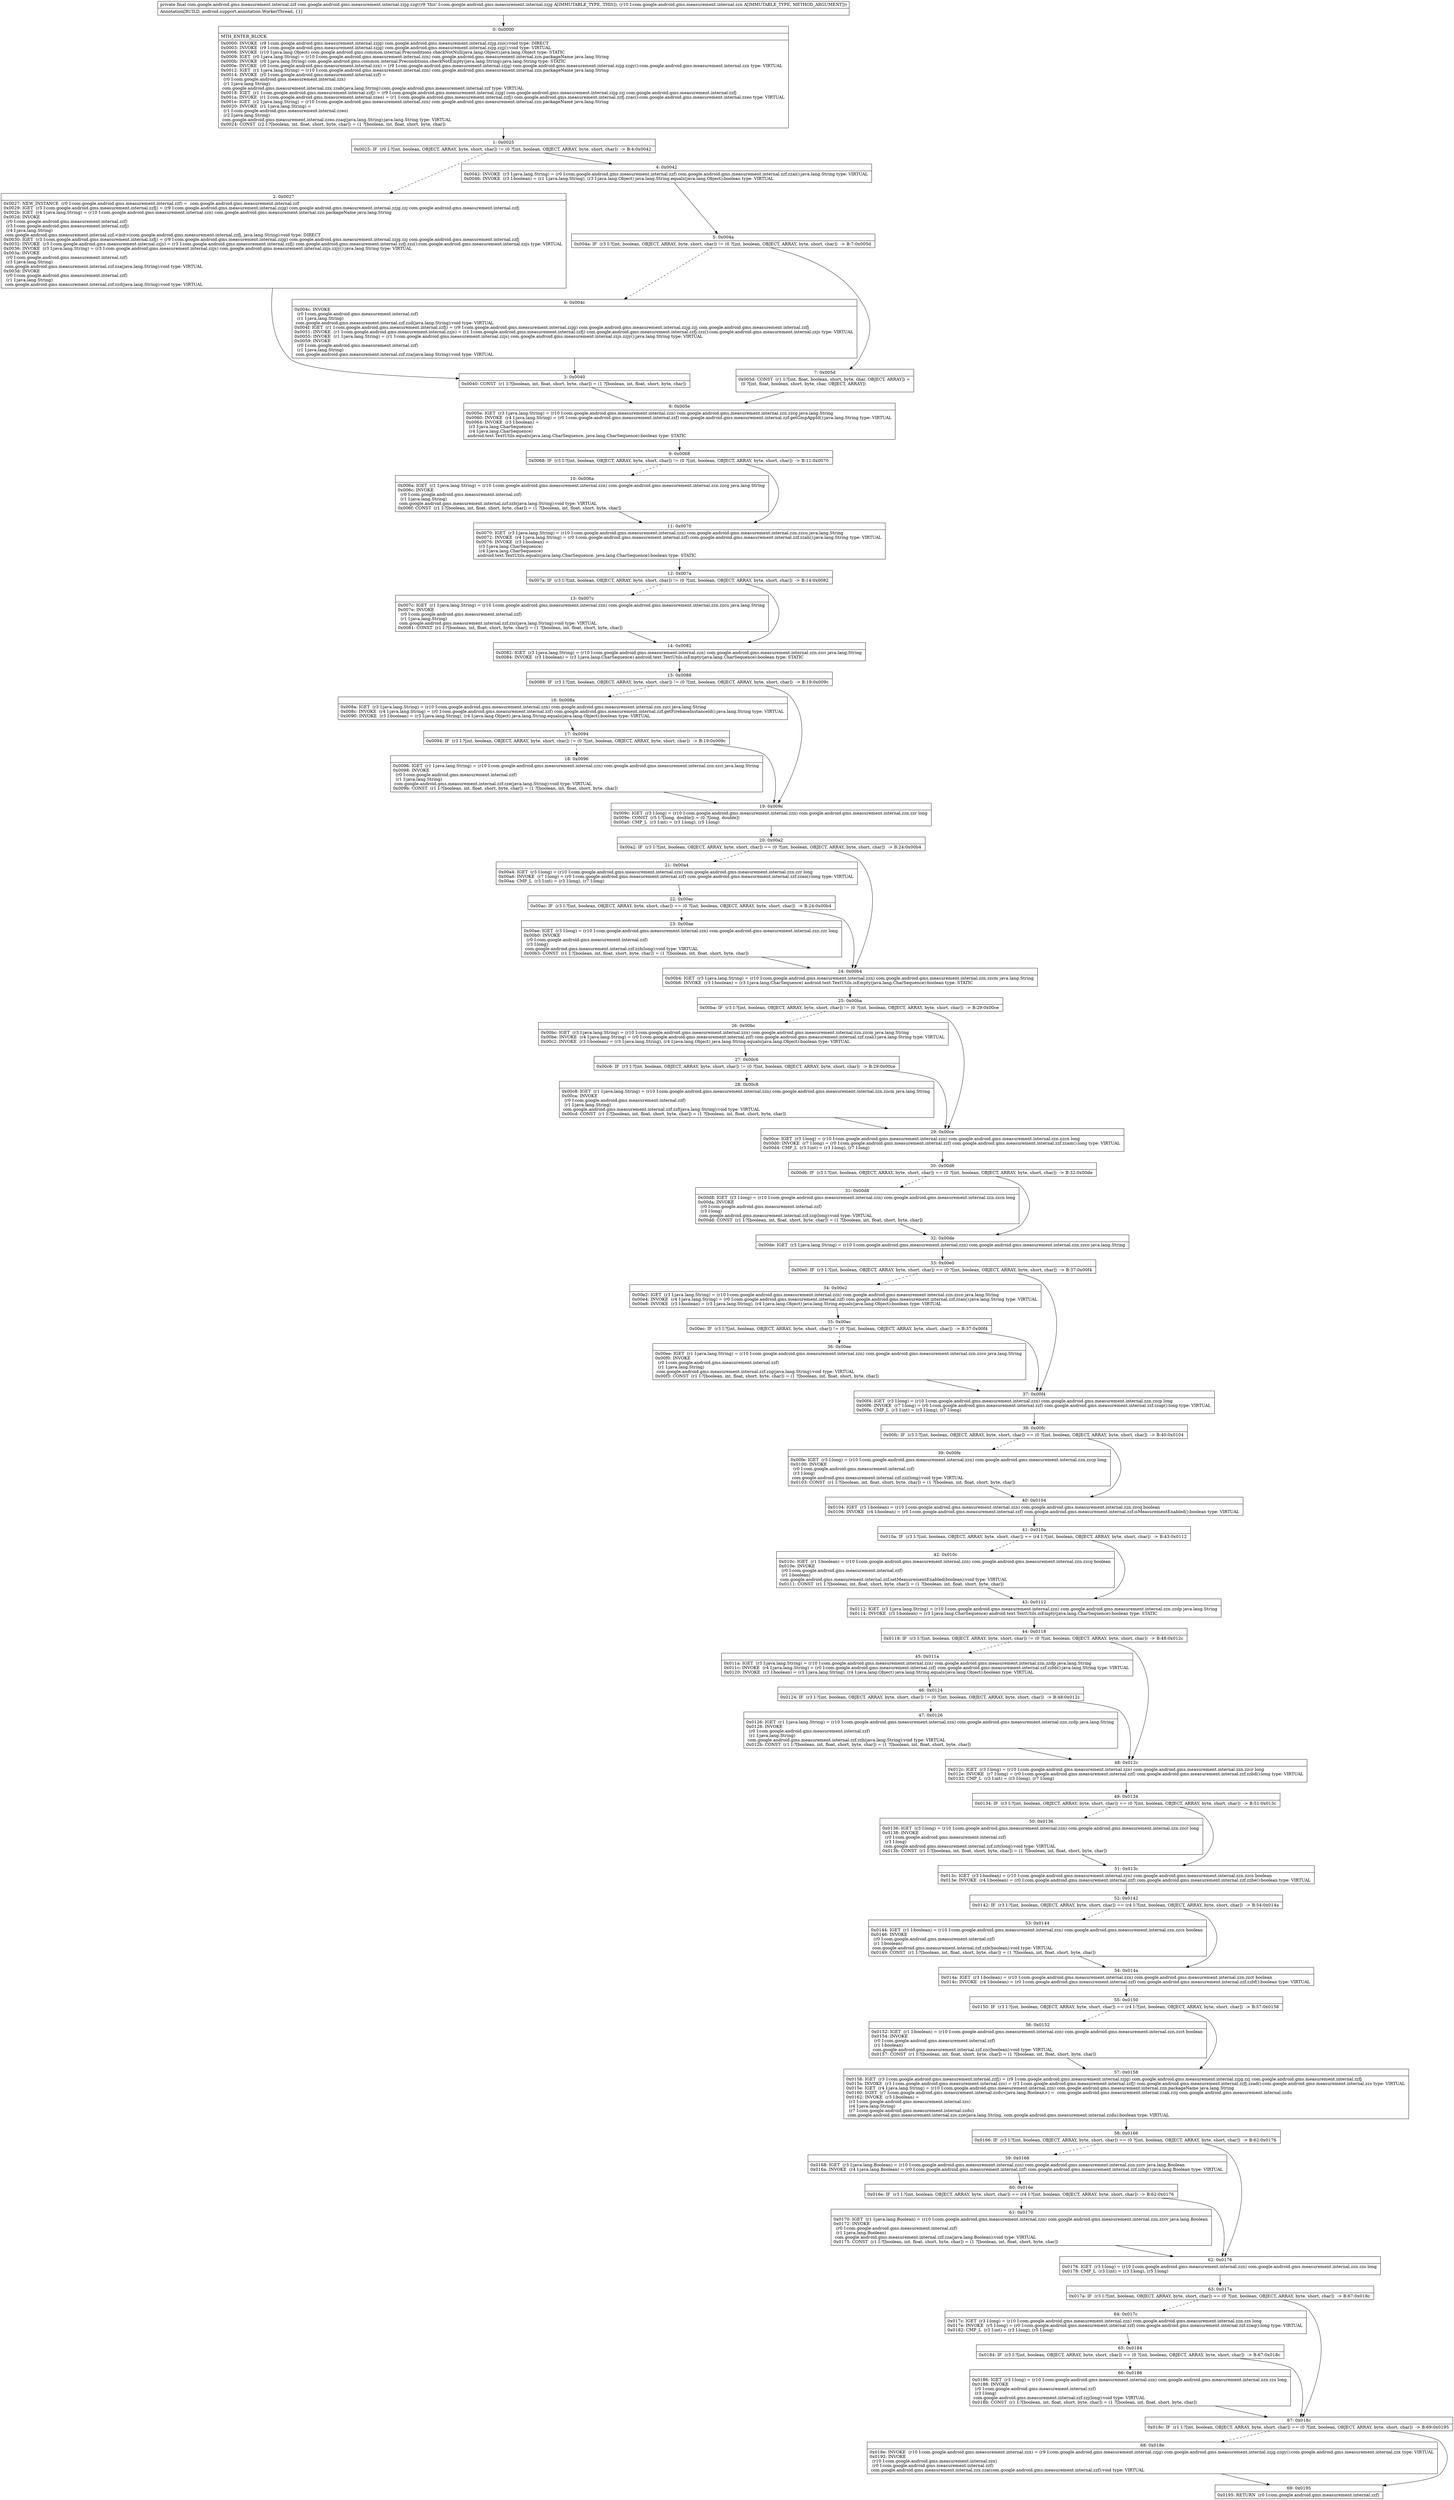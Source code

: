 digraph "CFG forcom.google.android.gms.measurement.internal.zzjg.zzg(Lcom\/google\/android\/gms\/measurement\/internal\/zzn;)Lcom\/google\/android\/gms\/measurement\/internal\/zzf;" {
Node_0 [shape=record,label="{0\:\ 0x0000|MTH_ENTER_BLOCK\l|0x0000: INVOKE  (r9 I:com.google.android.gms.measurement.internal.zzjg) com.google.android.gms.measurement.internal.zzjg.zzo():void type: DIRECT \l0x0003: INVOKE  (r9 I:com.google.android.gms.measurement.internal.zzjg) com.google.android.gms.measurement.internal.zzjg.zzjj():void type: VIRTUAL \l0x0006: INVOKE  (r10 I:java.lang.Object) com.google.android.gms.common.internal.Preconditions.checkNotNull(java.lang.Object):java.lang.Object type: STATIC \l0x0009: IGET  (r0 I:java.lang.String) = (r10 I:com.google.android.gms.measurement.internal.zzn) com.google.android.gms.measurement.internal.zzn.packageName java.lang.String \l0x000b: INVOKE  (r0 I:java.lang.String) com.google.android.gms.common.internal.Preconditions.checkNotEmpty(java.lang.String):java.lang.String type: STATIC \l0x000e: INVOKE  (r0 I:com.google.android.gms.measurement.internal.zzx) = (r9 I:com.google.android.gms.measurement.internal.zzjg) com.google.android.gms.measurement.internal.zzjg.zzgy():com.google.android.gms.measurement.internal.zzx type: VIRTUAL \l0x0012: IGET  (r1 I:java.lang.String) = (r10 I:com.google.android.gms.measurement.internal.zzn) com.google.android.gms.measurement.internal.zzn.packageName java.lang.String \l0x0014: INVOKE  (r0 I:com.google.android.gms.measurement.internal.zzf) = \l  (r0 I:com.google.android.gms.measurement.internal.zzx)\l  (r1 I:java.lang.String)\l com.google.android.gms.measurement.internal.zzx.zzab(java.lang.String):com.google.android.gms.measurement.internal.zzf type: VIRTUAL \l0x0018: IGET  (r1 I:com.google.android.gms.measurement.internal.zzfj) = (r9 I:com.google.android.gms.measurement.internal.zzjg) com.google.android.gms.measurement.internal.zzjg.zzj com.google.android.gms.measurement.internal.zzfj \l0x001a: INVOKE  (r1 I:com.google.android.gms.measurement.internal.zzeo) = (r1 I:com.google.android.gms.measurement.internal.zzfj) com.google.android.gms.measurement.internal.zzfj.zzac():com.google.android.gms.measurement.internal.zzeo type: VIRTUAL \l0x001e: IGET  (r2 I:java.lang.String) = (r10 I:com.google.android.gms.measurement.internal.zzn) com.google.android.gms.measurement.internal.zzn.packageName java.lang.String \l0x0020: INVOKE  (r1 I:java.lang.String) = \l  (r1 I:com.google.android.gms.measurement.internal.zzeo)\l  (r2 I:java.lang.String)\l com.google.android.gms.measurement.internal.zzeo.zzaq(java.lang.String):java.lang.String type: VIRTUAL \l0x0024: CONST  (r2 I:?[boolean, int, float, short, byte, char]) = (1 ?[boolean, int, float, short, byte, char]) \l}"];
Node_1 [shape=record,label="{1\:\ 0x0025|0x0025: IF  (r0 I:?[int, boolean, OBJECT, ARRAY, byte, short, char]) != (0 ?[int, boolean, OBJECT, ARRAY, byte, short, char])  \-\> B:4:0x0042 \l}"];
Node_2 [shape=record,label="{2\:\ 0x0027|0x0027: NEW_INSTANCE  (r0 I:com.google.android.gms.measurement.internal.zzf) =  com.google.android.gms.measurement.internal.zzf \l0x0029: IGET  (r3 I:com.google.android.gms.measurement.internal.zzfj) = (r9 I:com.google.android.gms.measurement.internal.zzjg) com.google.android.gms.measurement.internal.zzjg.zzj com.google.android.gms.measurement.internal.zzfj \l0x002b: IGET  (r4 I:java.lang.String) = (r10 I:com.google.android.gms.measurement.internal.zzn) com.google.android.gms.measurement.internal.zzn.packageName java.lang.String \l0x002d: INVOKE  \l  (r0 I:com.google.android.gms.measurement.internal.zzf)\l  (r3 I:com.google.android.gms.measurement.internal.zzfj)\l  (r4 I:java.lang.String)\l com.google.android.gms.measurement.internal.zzf.\<init\>(com.google.android.gms.measurement.internal.zzfj, java.lang.String):void type: DIRECT \l0x0030: IGET  (r3 I:com.google.android.gms.measurement.internal.zzfj) = (r9 I:com.google.android.gms.measurement.internal.zzjg) com.google.android.gms.measurement.internal.zzjg.zzj com.google.android.gms.measurement.internal.zzfj \l0x0032: INVOKE  (r3 I:com.google.android.gms.measurement.internal.zzjs) = (r3 I:com.google.android.gms.measurement.internal.zzfj) com.google.android.gms.measurement.internal.zzfj.zzz():com.google.android.gms.measurement.internal.zzjs type: VIRTUAL \l0x0036: INVOKE  (r3 I:java.lang.String) = (r3 I:com.google.android.gms.measurement.internal.zzjs) com.google.android.gms.measurement.internal.zzjs.zzjy():java.lang.String type: VIRTUAL \l0x003a: INVOKE  \l  (r0 I:com.google.android.gms.measurement.internal.zzf)\l  (r3 I:java.lang.String)\l com.google.android.gms.measurement.internal.zzf.zza(java.lang.String):void type: VIRTUAL \l0x003d: INVOKE  \l  (r0 I:com.google.android.gms.measurement.internal.zzf)\l  (r1 I:java.lang.String)\l com.google.android.gms.measurement.internal.zzf.zzd(java.lang.String):void type: VIRTUAL \l}"];
Node_3 [shape=record,label="{3\:\ 0x0040|0x0040: CONST  (r1 I:?[boolean, int, float, short, byte, char]) = (1 ?[boolean, int, float, short, byte, char]) \l}"];
Node_4 [shape=record,label="{4\:\ 0x0042|0x0042: INVOKE  (r3 I:java.lang.String) = (r0 I:com.google.android.gms.measurement.internal.zzf) com.google.android.gms.measurement.internal.zzf.zzai():java.lang.String type: VIRTUAL \l0x0046: INVOKE  (r3 I:boolean) = (r1 I:java.lang.String), (r3 I:java.lang.Object) java.lang.String.equals(java.lang.Object):boolean type: VIRTUAL \l}"];
Node_5 [shape=record,label="{5\:\ 0x004a|0x004a: IF  (r3 I:?[int, boolean, OBJECT, ARRAY, byte, short, char]) != (0 ?[int, boolean, OBJECT, ARRAY, byte, short, char])  \-\> B:7:0x005d \l}"];
Node_6 [shape=record,label="{6\:\ 0x004c|0x004c: INVOKE  \l  (r0 I:com.google.android.gms.measurement.internal.zzf)\l  (r1 I:java.lang.String)\l com.google.android.gms.measurement.internal.zzf.zzd(java.lang.String):void type: VIRTUAL \l0x004f: IGET  (r1 I:com.google.android.gms.measurement.internal.zzfj) = (r9 I:com.google.android.gms.measurement.internal.zzjg) com.google.android.gms.measurement.internal.zzjg.zzj com.google.android.gms.measurement.internal.zzfj \l0x0051: INVOKE  (r1 I:com.google.android.gms.measurement.internal.zzjs) = (r1 I:com.google.android.gms.measurement.internal.zzfj) com.google.android.gms.measurement.internal.zzfj.zzz():com.google.android.gms.measurement.internal.zzjs type: VIRTUAL \l0x0055: INVOKE  (r1 I:java.lang.String) = (r1 I:com.google.android.gms.measurement.internal.zzjs) com.google.android.gms.measurement.internal.zzjs.zzjy():java.lang.String type: VIRTUAL \l0x0059: INVOKE  \l  (r0 I:com.google.android.gms.measurement.internal.zzf)\l  (r1 I:java.lang.String)\l com.google.android.gms.measurement.internal.zzf.zza(java.lang.String):void type: VIRTUAL \l}"];
Node_7 [shape=record,label="{7\:\ 0x005d|0x005d: CONST  (r1 I:?[int, float, boolean, short, byte, char, OBJECT, ARRAY]) = \l  (0 ?[int, float, boolean, short, byte, char, OBJECT, ARRAY])\l \l}"];
Node_8 [shape=record,label="{8\:\ 0x005e|0x005e: IGET  (r3 I:java.lang.String) = (r10 I:com.google.android.gms.measurement.internal.zzn) com.google.android.gms.measurement.internal.zzn.zzcg java.lang.String \l0x0060: INVOKE  (r4 I:java.lang.String) = (r0 I:com.google.android.gms.measurement.internal.zzf) com.google.android.gms.measurement.internal.zzf.getGmpAppId():java.lang.String type: VIRTUAL \l0x0064: INVOKE  (r3 I:boolean) = \l  (r3 I:java.lang.CharSequence)\l  (r4 I:java.lang.CharSequence)\l android.text.TextUtils.equals(java.lang.CharSequence, java.lang.CharSequence):boolean type: STATIC \l}"];
Node_9 [shape=record,label="{9\:\ 0x0068|0x0068: IF  (r3 I:?[int, boolean, OBJECT, ARRAY, byte, short, char]) != (0 ?[int, boolean, OBJECT, ARRAY, byte, short, char])  \-\> B:11:0x0070 \l}"];
Node_10 [shape=record,label="{10\:\ 0x006a|0x006a: IGET  (r1 I:java.lang.String) = (r10 I:com.google.android.gms.measurement.internal.zzn) com.google.android.gms.measurement.internal.zzn.zzcg java.lang.String \l0x006c: INVOKE  \l  (r0 I:com.google.android.gms.measurement.internal.zzf)\l  (r1 I:java.lang.String)\l com.google.android.gms.measurement.internal.zzf.zzb(java.lang.String):void type: VIRTUAL \l0x006f: CONST  (r1 I:?[boolean, int, float, short, byte, char]) = (1 ?[boolean, int, float, short, byte, char]) \l}"];
Node_11 [shape=record,label="{11\:\ 0x0070|0x0070: IGET  (r3 I:java.lang.String) = (r10 I:com.google.android.gms.measurement.internal.zzn) com.google.android.gms.measurement.internal.zzn.zzcu java.lang.String \l0x0072: INVOKE  (r4 I:java.lang.String) = (r0 I:com.google.android.gms.measurement.internal.zzf) com.google.android.gms.measurement.internal.zzf.zzah():java.lang.String type: VIRTUAL \l0x0076: INVOKE  (r3 I:boolean) = \l  (r3 I:java.lang.CharSequence)\l  (r4 I:java.lang.CharSequence)\l android.text.TextUtils.equals(java.lang.CharSequence, java.lang.CharSequence):boolean type: STATIC \l}"];
Node_12 [shape=record,label="{12\:\ 0x007a|0x007a: IF  (r3 I:?[int, boolean, OBJECT, ARRAY, byte, short, char]) != (0 ?[int, boolean, OBJECT, ARRAY, byte, short, char])  \-\> B:14:0x0082 \l}"];
Node_13 [shape=record,label="{13\:\ 0x007c|0x007c: IGET  (r1 I:java.lang.String) = (r10 I:com.google.android.gms.measurement.internal.zzn) com.google.android.gms.measurement.internal.zzn.zzcu java.lang.String \l0x007e: INVOKE  \l  (r0 I:com.google.android.gms.measurement.internal.zzf)\l  (r1 I:java.lang.String)\l com.google.android.gms.measurement.internal.zzf.zzc(java.lang.String):void type: VIRTUAL \l0x0081: CONST  (r1 I:?[boolean, int, float, short, byte, char]) = (1 ?[boolean, int, float, short, byte, char]) \l}"];
Node_14 [shape=record,label="{14\:\ 0x0082|0x0082: IGET  (r3 I:java.lang.String) = (r10 I:com.google.android.gms.measurement.internal.zzn) com.google.android.gms.measurement.internal.zzn.zzci java.lang.String \l0x0084: INVOKE  (r3 I:boolean) = (r3 I:java.lang.CharSequence) android.text.TextUtils.isEmpty(java.lang.CharSequence):boolean type: STATIC \l}"];
Node_15 [shape=record,label="{15\:\ 0x0088|0x0088: IF  (r3 I:?[int, boolean, OBJECT, ARRAY, byte, short, char]) != (0 ?[int, boolean, OBJECT, ARRAY, byte, short, char])  \-\> B:19:0x009c \l}"];
Node_16 [shape=record,label="{16\:\ 0x008a|0x008a: IGET  (r3 I:java.lang.String) = (r10 I:com.google.android.gms.measurement.internal.zzn) com.google.android.gms.measurement.internal.zzn.zzci java.lang.String \l0x008c: INVOKE  (r4 I:java.lang.String) = (r0 I:com.google.android.gms.measurement.internal.zzf) com.google.android.gms.measurement.internal.zzf.getFirebaseInstanceId():java.lang.String type: VIRTUAL \l0x0090: INVOKE  (r3 I:boolean) = (r3 I:java.lang.String), (r4 I:java.lang.Object) java.lang.String.equals(java.lang.Object):boolean type: VIRTUAL \l}"];
Node_17 [shape=record,label="{17\:\ 0x0094|0x0094: IF  (r3 I:?[int, boolean, OBJECT, ARRAY, byte, short, char]) != (0 ?[int, boolean, OBJECT, ARRAY, byte, short, char])  \-\> B:19:0x009c \l}"];
Node_18 [shape=record,label="{18\:\ 0x0096|0x0096: IGET  (r1 I:java.lang.String) = (r10 I:com.google.android.gms.measurement.internal.zzn) com.google.android.gms.measurement.internal.zzn.zzci java.lang.String \l0x0098: INVOKE  \l  (r0 I:com.google.android.gms.measurement.internal.zzf)\l  (r1 I:java.lang.String)\l com.google.android.gms.measurement.internal.zzf.zze(java.lang.String):void type: VIRTUAL \l0x009b: CONST  (r1 I:?[boolean, int, float, short, byte, char]) = (1 ?[boolean, int, float, short, byte, char]) \l}"];
Node_19 [shape=record,label="{19\:\ 0x009c|0x009c: IGET  (r3 I:long) = (r10 I:com.google.android.gms.measurement.internal.zzn) com.google.android.gms.measurement.internal.zzn.zzr long \l0x009e: CONST  (r5 I:?[long, double]) = (0 ?[long, double]) \l0x00a0: CMP_L  (r3 I:int) = (r3 I:long), (r5 I:long) \l}"];
Node_20 [shape=record,label="{20\:\ 0x00a2|0x00a2: IF  (r3 I:?[int, boolean, OBJECT, ARRAY, byte, short, char]) == (0 ?[int, boolean, OBJECT, ARRAY, byte, short, char])  \-\> B:24:0x00b4 \l}"];
Node_21 [shape=record,label="{21\:\ 0x00a4|0x00a4: IGET  (r3 I:long) = (r10 I:com.google.android.gms.measurement.internal.zzn) com.google.android.gms.measurement.internal.zzn.zzr long \l0x00a6: INVOKE  (r7 I:long) = (r0 I:com.google.android.gms.measurement.internal.zzf) com.google.android.gms.measurement.internal.zzf.zzao():long type: VIRTUAL \l0x00aa: CMP_L  (r3 I:int) = (r3 I:long), (r7 I:long) \l}"];
Node_22 [shape=record,label="{22\:\ 0x00ac|0x00ac: IF  (r3 I:?[int, boolean, OBJECT, ARRAY, byte, short, char]) == (0 ?[int, boolean, OBJECT, ARRAY, byte, short, char])  \-\> B:24:0x00b4 \l}"];
Node_23 [shape=record,label="{23\:\ 0x00ae|0x00ae: IGET  (r3 I:long) = (r10 I:com.google.android.gms.measurement.internal.zzn) com.google.android.gms.measurement.internal.zzn.zzr long \l0x00b0: INVOKE  \l  (r0 I:com.google.android.gms.measurement.internal.zzf)\l  (r3 I:long)\l com.google.android.gms.measurement.internal.zzf.zzh(long):void type: VIRTUAL \l0x00b3: CONST  (r1 I:?[boolean, int, float, short, byte, char]) = (1 ?[boolean, int, float, short, byte, char]) \l}"];
Node_24 [shape=record,label="{24\:\ 0x00b4|0x00b4: IGET  (r3 I:java.lang.String) = (r10 I:com.google.android.gms.measurement.internal.zzn) com.google.android.gms.measurement.internal.zzn.zzcm java.lang.String \l0x00b6: INVOKE  (r3 I:boolean) = (r3 I:java.lang.CharSequence) android.text.TextUtils.isEmpty(java.lang.CharSequence):boolean type: STATIC \l}"];
Node_25 [shape=record,label="{25\:\ 0x00ba|0x00ba: IF  (r3 I:?[int, boolean, OBJECT, ARRAY, byte, short, char]) != (0 ?[int, boolean, OBJECT, ARRAY, byte, short, char])  \-\> B:29:0x00ce \l}"];
Node_26 [shape=record,label="{26\:\ 0x00bc|0x00bc: IGET  (r3 I:java.lang.String) = (r10 I:com.google.android.gms.measurement.internal.zzn) com.google.android.gms.measurement.internal.zzn.zzcm java.lang.String \l0x00be: INVOKE  (r4 I:java.lang.String) = (r0 I:com.google.android.gms.measurement.internal.zzf) com.google.android.gms.measurement.internal.zzf.zzal():java.lang.String type: VIRTUAL \l0x00c2: INVOKE  (r3 I:boolean) = (r3 I:java.lang.String), (r4 I:java.lang.Object) java.lang.String.equals(java.lang.Object):boolean type: VIRTUAL \l}"];
Node_27 [shape=record,label="{27\:\ 0x00c6|0x00c6: IF  (r3 I:?[int, boolean, OBJECT, ARRAY, byte, short, char]) != (0 ?[int, boolean, OBJECT, ARRAY, byte, short, char])  \-\> B:29:0x00ce \l}"];
Node_28 [shape=record,label="{28\:\ 0x00c8|0x00c8: IGET  (r1 I:java.lang.String) = (r10 I:com.google.android.gms.measurement.internal.zzn) com.google.android.gms.measurement.internal.zzn.zzcm java.lang.String \l0x00ca: INVOKE  \l  (r0 I:com.google.android.gms.measurement.internal.zzf)\l  (r1 I:java.lang.String)\l com.google.android.gms.measurement.internal.zzf.zzf(java.lang.String):void type: VIRTUAL \l0x00cd: CONST  (r1 I:?[boolean, int, float, short, byte, char]) = (1 ?[boolean, int, float, short, byte, char]) \l}"];
Node_29 [shape=record,label="{29\:\ 0x00ce|0x00ce: IGET  (r3 I:long) = (r10 I:com.google.android.gms.measurement.internal.zzn) com.google.android.gms.measurement.internal.zzn.zzcn long \l0x00d0: INVOKE  (r7 I:long) = (r0 I:com.google.android.gms.measurement.internal.zzf) com.google.android.gms.measurement.internal.zzf.zzam():long type: VIRTUAL \l0x00d4: CMP_L  (r3 I:int) = (r3 I:long), (r7 I:long) \l}"];
Node_30 [shape=record,label="{30\:\ 0x00d6|0x00d6: IF  (r3 I:?[int, boolean, OBJECT, ARRAY, byte, short, char]) == (0 ?[int, boolean, OBJECT, ARRAY, byte, short, char])  \-\> B:32:0x00de \l}"];
Node_31 [shape=record,label="{31\:\ 0x00d8|0x00d8: IGET  (r3 I:long) = (r10 I:com.google.android.gms.measurement.internal.zzn) com.google.android.gms.measurement.internal.zzn.zzcn long \l0x00da: INVOKE  \l  (r0 I:com.google.android.gms.measurement.internal.zzf)\l  (r3 I:long)\l com.google.android.gms.measurement.internal.zzf.zzg(long):void type: VIRTUAL \l0x00dd: CONST  (r1 I:?[boolean, int, float, short, byte, char]) = (1 ?[boolean, int, float, short, byte, char]) \l}"];
Node_32 [shape=record,label="{32\:\ 0x00de|0x00de: IGET  (r3 I:java.lang.String) = (r10 I:com.google.android.gms.measurement.internal.zzn) com.google.android.gms.measurement.internal.zzn.zzco java.lang.String \l}"];
Node_33 [shape=record,label="{33\:\ 0x00e0|0x00e0: IF  (r3 I:?[int, boolean, OBJECT, ARRAY, byte, short, char]) == (0 ?[int, boolean, OBJECT, ARRAY, byte, short, char])  \-\> B:37:0x00f4 \l}"];
Node_34 [shape=record,label="{34\:\ 0x00e2|0x00e2: IGET  (r3 I:java.lang.String) = (r10 I:com.google.android.gms.measurement.internal.zzn) com.google.android.gms.measurement.internal.zzn.zzco java.lang.String \l0x00e4: INVOKE  (r4 I:java.lang.String) = (r0 I:com.google.android.gms.measurement.internal.zzf) com.google.android.gms.measurement.internal.zzf.zzan():java.lang.String type: VIRTUAL \l0x00e8: INVOKE  (r3 I:boolean) = (r3 I:java.lang.String), (r4 I:java.lang.Object) java.lang.String.equals(java.lang.Object):boolean type: VIRTUAL \l}"];
Node_35 [shape=record,label="{35\:\ 0x00ec|0x00ec: IF  (r3 I:?[int, boolean, OBJECT, ARRAY, byte, short, char]) != (0 ?[int, boolean, OBJECT, ARRAY, byte, short, char])  \-\> B:37:0x00f4 \l}"];
Node_36 [shape=record,label="{36\:\ 0x00ee|0x00ee: IGET  (r1 I:java.lang.String) = (r10 I:com.google.android.gms.measurement.internal.zzn) com.google.android.gms.measurement.internal.zzn.zzco java.lang.String \l0x00f0: INVOKE  \l  (r0 I:com.google.android.gms.measurement.internal.zzf)\l  (r1 I:java.lang.String)\l com.google.android.gms.measurement.internal.zzf.zzg(java.lang.String):void type: VIRTUAL \l0x00f3: CONST  (r1 I:?[boolean, int, float, short, byte, char]) = (1 ?[boolean, int, float, short, byte, char]) \l}"];
Node_37 [shape=record,label="{37\:\ 0x00f4|0x00f4: IGET  (r3 I:long) = (r10 I:com.google.android.gms.measurement.internal.zzn) com.google.android.gms.measurement.internal.zzn.zzcp long \l0x00f6: INVOKE  (r7 I:long) = (r0 I:com.google.android.gms.measurement.internal.zzf) com.google.android.gms.measurement.internal.zzf.zzap():long type: VIRTUAL \l0x00fa: CMP_L  (r3 I:int) = (r3 I:long), (r7 I:long) \l}"];
Node_38 [shape=record,label="{38\:\ 0x00fc|0x00fc: IF  (r3 I:?[int, boolean, OBJECT, ARRAY, byte, short, char]) == (0 ?[int, boolean, OBJECT, ARRAY, byte, short, char])  \-\> B:40:0x0104 \l}"];
Node_39 [shape=record,label="{39\:\ 0x00fe|0x00fe: IGET  (r3 I:long) = (r10 I:com.google.android.gms.measurement.internal.zzn) com.google.android.gms.measurement.internal.zzn.zzcp long \l0x0100: INVOKE  \l  (r0 I:com.google.android.gms.measurement.internal.zzf)\l  (r3 I:long)\l com.google.android.gms.measurement.internal.zzf.zzi(long):void type: VIRTUAL \l0x0103: CONST  (r1 I:?[boolean, int, float, short, byte, char]) = (1 ?[boolean, int, float, short, byte, char]) \l}"];
Node_40 [shape=record,label="{40\:\ 0x0104|0x0104: IGET  (r3 I:boolean) = (r10 I:com.google.android.gms.measurement.internal.zzn) com.google.android.gms.measurement.internal.zzn.zzcq boolean \l0x0106: INVOKE  (r4 I:boolean) = (r0 I:com.google.android.gms.measurement.internal.zzf) com.google.android.gms.measurement.internal.zzf.isMeasurementEnabled():boolean type: VIRTUAL \l}"];
Node_41 [shape=record,label="{41\:\ 0x010a|0x010a: IF  (r3 I:?[int, boolean, OBJECT, ARRAY, byte, short, char]) == (r4 I:?[int, boolean, OBJECT, ARRAY, byte, short, char])  \-\> B:43:0x0112 \l}"];
Node_42 [shape=record,label="{42\:\ 0x010c|0x010c: IGET  (r1 I:boolean) = (r10 I:com.google.android.gms.measurement.internal.zzn) com.google.android.gms.measurement.internal.zzn.zzcq boolean \l0x010e: INVOKE  \l  (r0 I:com.google.android.gms.measurement.internal.zzf)\l  (r1 I:boolean)\l com.google.android.gms.measurement.internal.zzf.setMeasurementEnabled(boolean):void type: VIRTUAL \l0x0111: CONST  (r1 I:?[boolean, int, float, short, byte, char]) = (1 ?[boolean, int, float, short, byte, char]) \l}"];
Node_43 [shape=record,label="{43\:\ 0x0112|0x0112: IGET  (r3 I:java.lang.String) = (r10 I:com.google.android.gms.measurement.internal.zzn) com.google.android.gms.measurement.internal.zzn.zzdp java.lang.String \l0x0114: INVOKE  (r3 I:boolean) = (r3 I:java.lang.CharSequence) android.text.TextUtils.isEmpty(java.lang.CharSequence):boolean type: STATIC \l}"];
Node_44 [shape=record,label="{44\:\ 0x0118|0x0118: IF  (r3 I:?[int, boolean, OBJECT, ARRAY, byte, short, char]) != (0 ?[int, boolean, OBJECT, ARRAY, byte, short, char])  \-\> B:48:0x012c \l}"];
Node_45 [shape=record,label="{45\:\ 0x011a|0x011a: IGET  (r3 I:java.lang.String) = (r10 I:com.google.android.gms.measurement.internal.zzn) com.google.android.gms.measurement.internal.zzn.zzdp java.lang.String \l0x011c: INVOKE  (r4 I:java.lang.String) = (r0 I:com.google.android.gms.measurement.internal.zzf) com.google.android.gms.measurement.internal.zzf.zzbb():java.lang.String type: VIRTUAL \l0x0120: INVOKE  (r3 I:boolean) = (r3 I:java.lang.String), (r4 I:java.lang.Object) java.lang.String.equals(java.lang.Object):boolean type: VIRTUAL \l}"];
Node_46 [shape=record,label="{46\:\ 0x0124|0x0124: IF  (r3 I:?[int, boolean, OBJECT, ARRAY, byte, short, char]) != (0 ?[int, boolean, OBJECT, ARRAY, byte, short, char])  \-\> B:48:0x012c \l}"];
Node_47 [shape=record,label="{47\:\ 0x0126|0x0126: IGET  (r1 I:java.lang.String) = (r10 I:com.google.android.gms.measurement.internal.zzn) com.google.android.gms.measurement.internal.zzn.zzdp java.lang.String \l0x0128: INVOKE  \l  (r0 I:com.google.android.gms.measurement.internal.zzf)\l  (r1 I:java.lang.String)\l com.google.android.gms.measurement.internal.zzf.zzh(java.lang.String):void type: VIRTUAL \l0x012b: CONST  (r1 I:?[boolean, int, float, short, byte, char]) = (1 ?[boolean, int, float, short, byte, char]) \l}"];
Node_48 [shape=record,label="{48\:\ 0x012c|0x012c: IGET  (r3 I:long) = (r10 I:com.google.android.gms.measurement.internal.zzn) com.google.android.gms.measurement.internal.zzn.zzcr long \l0x012e: INVOKE  (r7 I:long) = (r0 I:com.google.android.gms.measurement.internal.zzf) com.google.android.gms.measurement.internal.zzf.zzbd():long type: VIRTUAL \l0x0132: CMP_L  (r3 I:int) = (r3 I:long), (r7 I:long) \l}"];
Node_49 [shape=record,label="{49\:\ 0x0134|0x0134: IF  (r3 I:?[int, boolean, OBJECT, ARRAY, byte, short, char]) == (0 ?[int, boolean, OBJECT, ARRAY, byte, short, char])  \-\> B:51:0x013c \l}"];
Node_50 [shape=record,label="{50\:\ 0x0136|0x0136: IGET  (r3 I:long) = (r10 I:com.google.android.gms.measurement.internal.zzn) com.google.android.gms.measurement.internal.zzn.zzcr long \l0x0138: INVOKE  \l  (r0 I:com.google.android.gms.measurement.internal.zzf)\l  (r3 I:long)\l com.google.android.gms.measurement.internal.zzf.zzt(long):void type: VIRTUAL \l0x013b: CONST  (r1 I:?[boolean, int, float, short, byte, char]) = (1 ?[boolean, int, float, short, byte, char]) \l}"];
Node_51 [shape=record,label="{51\:\ 0x013c|0x013c: IGET  (r3 I:boolean) = (r10 I:com.google.android.gms.measurement.internal.zzn) com.google.android.gms.measurement.internal.zzn.zzcs boolean \l0x013e: INVOKE  (r4 I:boolean) = (r0 I:com.google.android.gms.measurement.internal.zzf) com.google.android.gms.measurement.internal.zzf.zzbe():boolean type: VIRTUAL \l}"];
Node_52 [shape=record,label="{52\:\ 0x0142|0x0142: IF  (r3 I:?[int, boolean, OBJECT, ARRAY, byte, short, char]) == (r4 I:?[int, boolean, OBJECT, ARRAY, byte, short, char])  \-\> B:54:0x014a \l}"];
Node_53 [shape=record,label="{53\:\ 0x0144|0x0144: IGET  (r1 I:boolean) = (r10 I:com.google.android.gms.measurement.internal.zzn) com.google.android.gms.measurement.internal.zzn.zzcs boolean \l0x0146: INVOKE  \l  (r0 I:com.google.android.gms.measurement.internal.zzf)\l  (r1 I:boolean)\l com.google.android.gms.measurement.internal.zzf.zzb(boolean):void type: VIRTUAL \l0x0149: CONST  (r1 I:?[boolean, int, float, short, byte, char]) = (1 ?[boolean, int, float, short, byte, char]) \l}"];
Node_54 [shape=record,label="{54\:\ 0x014a|0x014a: IGET  (r3 I:boolean) = (r10 I:com.google.android.gms.measurement.internal.zzn) com.google.android.gms.measurement.internal.zzn.zzct boolean \l0x014c: INVOKE  (r4 I:boolean) = (r0 I:com.google.android.gms.measurement.internal.zzf) com.google.android.gms.measurement.internal.zzf.zzbf():boolean type: VIRTUAL \l}"];
Node_55 [shape=record,label="{55\:\ 0x0150|0x0150: IF  (r3 I:?[int, boolean, OBJECT, ARRAY, byte, short, char]) == (r4 I:?[int, boolean, OBJECT, ARRAY, byte, short, char])  \-\> B:57:0x0158 \l}"];
Node_56 [shape=record,label="{56\:\ 0x0152|0x0152: IGET  (r1 I:boolean) = (r10 I:com.google.android.gms.measurement.internal.zzn) com.google.android.gms.measurement.internal.zzn.zzct boolean \l0x0154: INVOKE  \l  (r0 I:com.google.android.gms.measurement.internal.zzf)\l  (r1 I:boolean)\l com.google.android.gms.measurement.internal.zzf.zzc(boolean):void type: VIRTUAL \l0x0157: CONST  (r1 I:?[boolean, int, float, short, byte, char]) = (1 ?[boolean, int, float, short, byte, char]) \l}"];
Node_57 [shape=record,label="{57\:\ 0x0158|0x0158: IGET  (r3 I:com.google.android.gms.measurement.internal.zzfj) = (r9 I:com.google.android.gms.measurement.internal.zzjg) com.google.android.gms.measurement.internal.zzjg.zzj com.google.android.gms.measurement.internal.zzfj \l0x015a: INVOKE  (r3 I:com.google.android.gms.measurement.internal.zzs) = (r3 I:com.google.android.gms.measurement.internal.zzfj) com.google.android.gms.measurement.internal.zzfj.zzad():com.google.android.gms.measurement.internal.zzs type: VIRTUAL \l0x015e: IGET  (r4 I:java.lang.String) = (r10 I:com.google.android.gms.measurement.internal.zzn) com.google.android.gms.measurement.internal.zzn.packageName java.lang.String \l0x0160: SGET  (r7 I:com.google.android.gms.measurement.internal.zzdu\<java.lang.Boolean\>) =  com.google.android.gms.measurement.internal.zzak.zzij com.google.android.gms.measurement.internal.zzdu \l0x0162: INVOKE  (r3 I:boolean) = \l  (r3 I:com.google.android.gms.measurement.internal.zzs)\l  (r4 I:java.lang.String)\l  (r7 I:com.google.android.gms.measurement.internal.zzdu)\l com.google.android.gms.measurement.internal.zzs.zze(java.lang.String, com.google.android.gms.measurement.internal.zzdu):boolean type: VIRTUAL \l}"];
Node_58 [shape=record,label="{58\:\ 0x0166|0x0166: IF  (r3 I:?[int, boolean, OBJECT, ARRAY, byte, short, char]) == (0 ?[int, boolean, OBJECT, ARRAY, byte, short, char])  \-\> B:62:0x0176 \l}"];
Node_59 [shape=record,label="{59\:\ 0x0168|0x0168: IGET  (r3 I:java.lang.Boolean) = (r10 I:com.google.android.gms.measurement.internal.zzn) com.google.android.gms.measurement.internal.zzn.zzcv java.lang.Boolean \l0x016a: INVOKE  (r4 I:java.lang.Boolean) = (r0 I:com.google.android.gms.measurement.internal.zzf) com.google.android.gms.measurement.internal.zzf.zzbg():java.lang.Boolean type: VIRTUAL \l}"];
Node_60 [shape=record,label="{60\:\ 0x016e|0x016e: IF  (r3 I:?[int, boolean, OBJECT, ARRAY, byte, short, char]) == (r4 I:?[int, boolean, OBJECT, ARRAY, byte, short, char])  \-\> B:62:0x0176 \l}"];
Node_61 [shape=record,label="{61\:\ 0x0170|0x0170: IGET  (r1 I:java.lang.Boolean) = (r10 I:com.google.android.gms.measurement.internal.zzn) com.google.android.gms.measurement.internal.zzn.zzcv java.lang.Boolean \l0x0172: INVOKE  \l  (r0 I:com.google.android.gms.measurement.internal.zzf)\l  (r1 I:java.lang.Boolean)\l com.google.android.gms.measurement.internal.zzf.zza(java.lang.Boolean):void type: VIRTUAL \l0x0175: CONST  (r1 I:?[boolean, int, float, short, byte, char]) = (1 ?[boolean, int, float, short, byte, char]) \l}"];
Node_62 [shape=record,label="{62\:\ 0x0176|0x0176: IGET  (r3 I:long) = (r10 I:com.google.android.gms.measurement.internal.zzn) com.google.android.gms.measurement.internal.zzn.zzs long \l0x0178: CMP_L  (r3 I:int) = (r3 I:long), (r5 I:long) \l}"];
Node_63 [shape=record,label="{63\:\ 0x017a|0x017a: IF  (r3 I:?[int, boolean, OBJECT, ARRAY, byte, short, char]) == (0 ?[int, boolean, OBJECT, ARRAY, byte, short, char])  \-\> B:67:0x018c \l}"];
Node_64 [shape=record,label="{64\:\ 0x017c|0x017c: IGET  (r3 I:long) = (r10 I:com.google.android.gms.measurement.internal.zzn) com.google.android.gms.measurement.internal.zzn.zzs long \l0x017e: INVOKE  (r5 I:long) = (r0 I:com.google.android.gms.measurement.internal.zzf) com.google.android.gms.measurement.internal.zzf.zzaq():long type: VIRTUAL \l0x0182: CMP_L  (r3 I:int) = (r3 I:long), (r5 I:long) \l}"];
Node_65 [shape=record,label="{65\:\ 0x0184|0x0184: IF  (r3 I:?[int, boolean, OBJECT, ARRAY, byte, short, char]) == (0 ?[int, boolean, OBJECT, ARRAY, byte, short, char])  \-\> B:67:0x018c \l}"];
Node_66 [shape=record,label="{66\:\ 0x0186|0x0186: IGET  (r3 I:long) = (r10 I:com.google.android.gms.measurement.internal.zzn) com.google.android.gms.measurement.internal.zzn.zzs long \l0x0188: INVOKE  \l  (r0 I:com.google.android.gms.measurement.internal.zzf)\l  (r3 I:long)\l com.google.android.gms.measurement.internal.zzf.zzj(long):void type: VIRTUAL \l0x018b: CONST  (r1 I:?[boolean, int, float, short, byte, char]) = (1 ?[boolean, int, float, short, byte, char]) \l}"];
Node_67 [shape=record,label="{67\:\ 0x018c|0x018c: IF  (r1 I:?[int, boolean, OBJECT, ARRAY, byte, short, char]) == (0 ?[int, boolean, OBJECT, ARRAY, byte, short, char])  \-\> B:69:0x0195 \l}"];
Node_68 [shape=record,label="{68\:\ 0x018e|0x018e: INVOKE  (r10 I:com.google.android.gms.measurement.internal.zzx) = (r9 I:com.google.android.gms.measurement.internal.zzjg) com.google.android.gms.measurement.internal.zzjg.zzgy():com.google.android.gms.measurement.internal.zzx type: VIRTUAL \l0x0192: INVOKE  \l  (r10 I:com.google.android.gms.measurement.internal.zzx)\l  (r0 I:com.google.android.gms.measurement.internal.zzf)\l com.google.android.gms.measurement.internal.zzx.zza(com.google.android.gms.measurement.internal.zzf):void type: VIRTUAL \l}"];
Node_69 [shape=record,label="{69\:\ 0x0195|0x0195: RETURN  (r0 I:com.google.android.gms.measurement.internal.zzf) \l}"];
MethodNode[shape=record,label="{private final com.google.android.gms.measurement.internal.zzf com.google.android.gms.measurement.internal.zzjg.zzg((r9 'this' I:com.google.android.gms.measurement.internal.zzjg A[IMMUTABLE_TYPE, THIS]), (r10 I:com.google.android.gms.measurement.internal.zzn A[IMMUTABLE_TYPE, METHOD_ARGUMENT]))  | Annotation[BUILD, android.support.annotation.WorkerThread, \{\}]\l}"];
MethodNode -> Node_0;
Node_0 -> Node_1;
Node_1 -> Node_2[style=dashed];
Node_1 -> Node_4;
Node_2 -> Node_3;
Node_3 -> Node_8;
Node_4 -> Node_5;
Node_5 -> Node_6[style=dashed];
Node_5 -> Node_7;
Node_6 -> Node_3;
Node_7 -> Node_8;
Node_8 -> Node_9;
Node_9 -> Node_10[style=dashed];
Node_9 -> Node_11;
Node_10 -> Node_11;
Node_11 -> Node_12;
Node_12 -> Node_13[style=dashed];
Node_12 -> Node_14;
Node_13 -> Node_14;
Node_14 -> Node_15;
Node_15 -> Node_16[style=dashed];
Node_15 -> Node_19;
Node_16 -> Node_17;
Node_17 -> Node_18[style=dashed];
Node_17 -> Node_19;
Node_18 -> Node_19;
Node_19 -> Node_20;
Node_20 -> Node_21[style=dashed];
Node_20 -> Node_24;
Node_21 -> Node_22;
Node_22 -> Node_23[style=dashed];
Node_22 -> Node_24;
Node_23 -> Node_24;
Node_24 -> Node_25;
Node_25 -> Node_26[style=dashed];
Node_25 -> Node_29;
Node_26 -> Node_27;
Node_27 -> Node_28[style=dashed];
Node_27 -> Node_29;
Node_28 -> Node_29;
Node_29 -> Node_30;
Node_30 -> Node_31[style=dashed];
Node_30 -> Node_32;
Node_31 -> Node_32;
Node_32 -> Node_33;
Node_33 -> Node_34[style=dashed];
Node_33 -> Node_37;
Node_34 -> Node_35;
Node_35 -> Node_36[style=dashed];
Node_35 -> Node_37;
Node_36 -> Node_37;
Node_37 -> Node_38;
Node_38 -> Node_39[style=dashed];
Node_38 -> Node_40;
Node_39 -> Node_40;
Node_40 -> Node_41;
Node_41 -> Node_42[style=dashed];
Node_41 -> Node_43;
Node_42 -> Node_43;
Node_43 -> Node_44;
Node_44 -> Node_45[style=dashed];
Node_44 -> Node_48;
Node_45 -> Node_46;
Node_46 -> Node_47[style=dashed];
Node_46 -> Node_48;
Node_47 -> Node_48;
Node_48 -> Node_49;
Node_49 -> Node_50[style=dashed];
Node_49 -> Node_51;
Node_50 -> Node_51;
Node_51 -> Node_52;
Node_52 -> Node_53[style=dashed];
Node_52 -> Node_54;
Node_53 -> Node_54;
Node_54 -> Node_55;
Node_55 -> Node_56[style=dashed];
Node_55 -> Node_57;
Node_56 -> Node_57;
Node_57 -> Node_58;
Node_58 -> Node_59[style=dashed];
Node_58 -> Node_62;
Node_59 -> Node_60;
Node_60 -> Node_61[style=dashed];
Node_60 -> Node_62;
Node_61 -> Node_62;
Node_62 -> Node_63;
Node_63 -> Node_64[style=dashed];
Node_63 -> Node_67;
Node_64 -> Node_65;
Node_65 -> Node_66[style=dashed];
Node_65 -> Node_67;
Node_66 -> Node_67;
Node_67 -> Node_68[style=dashed];
Node_67 -> Node_69;
Node_68 -> Node_69;
}

